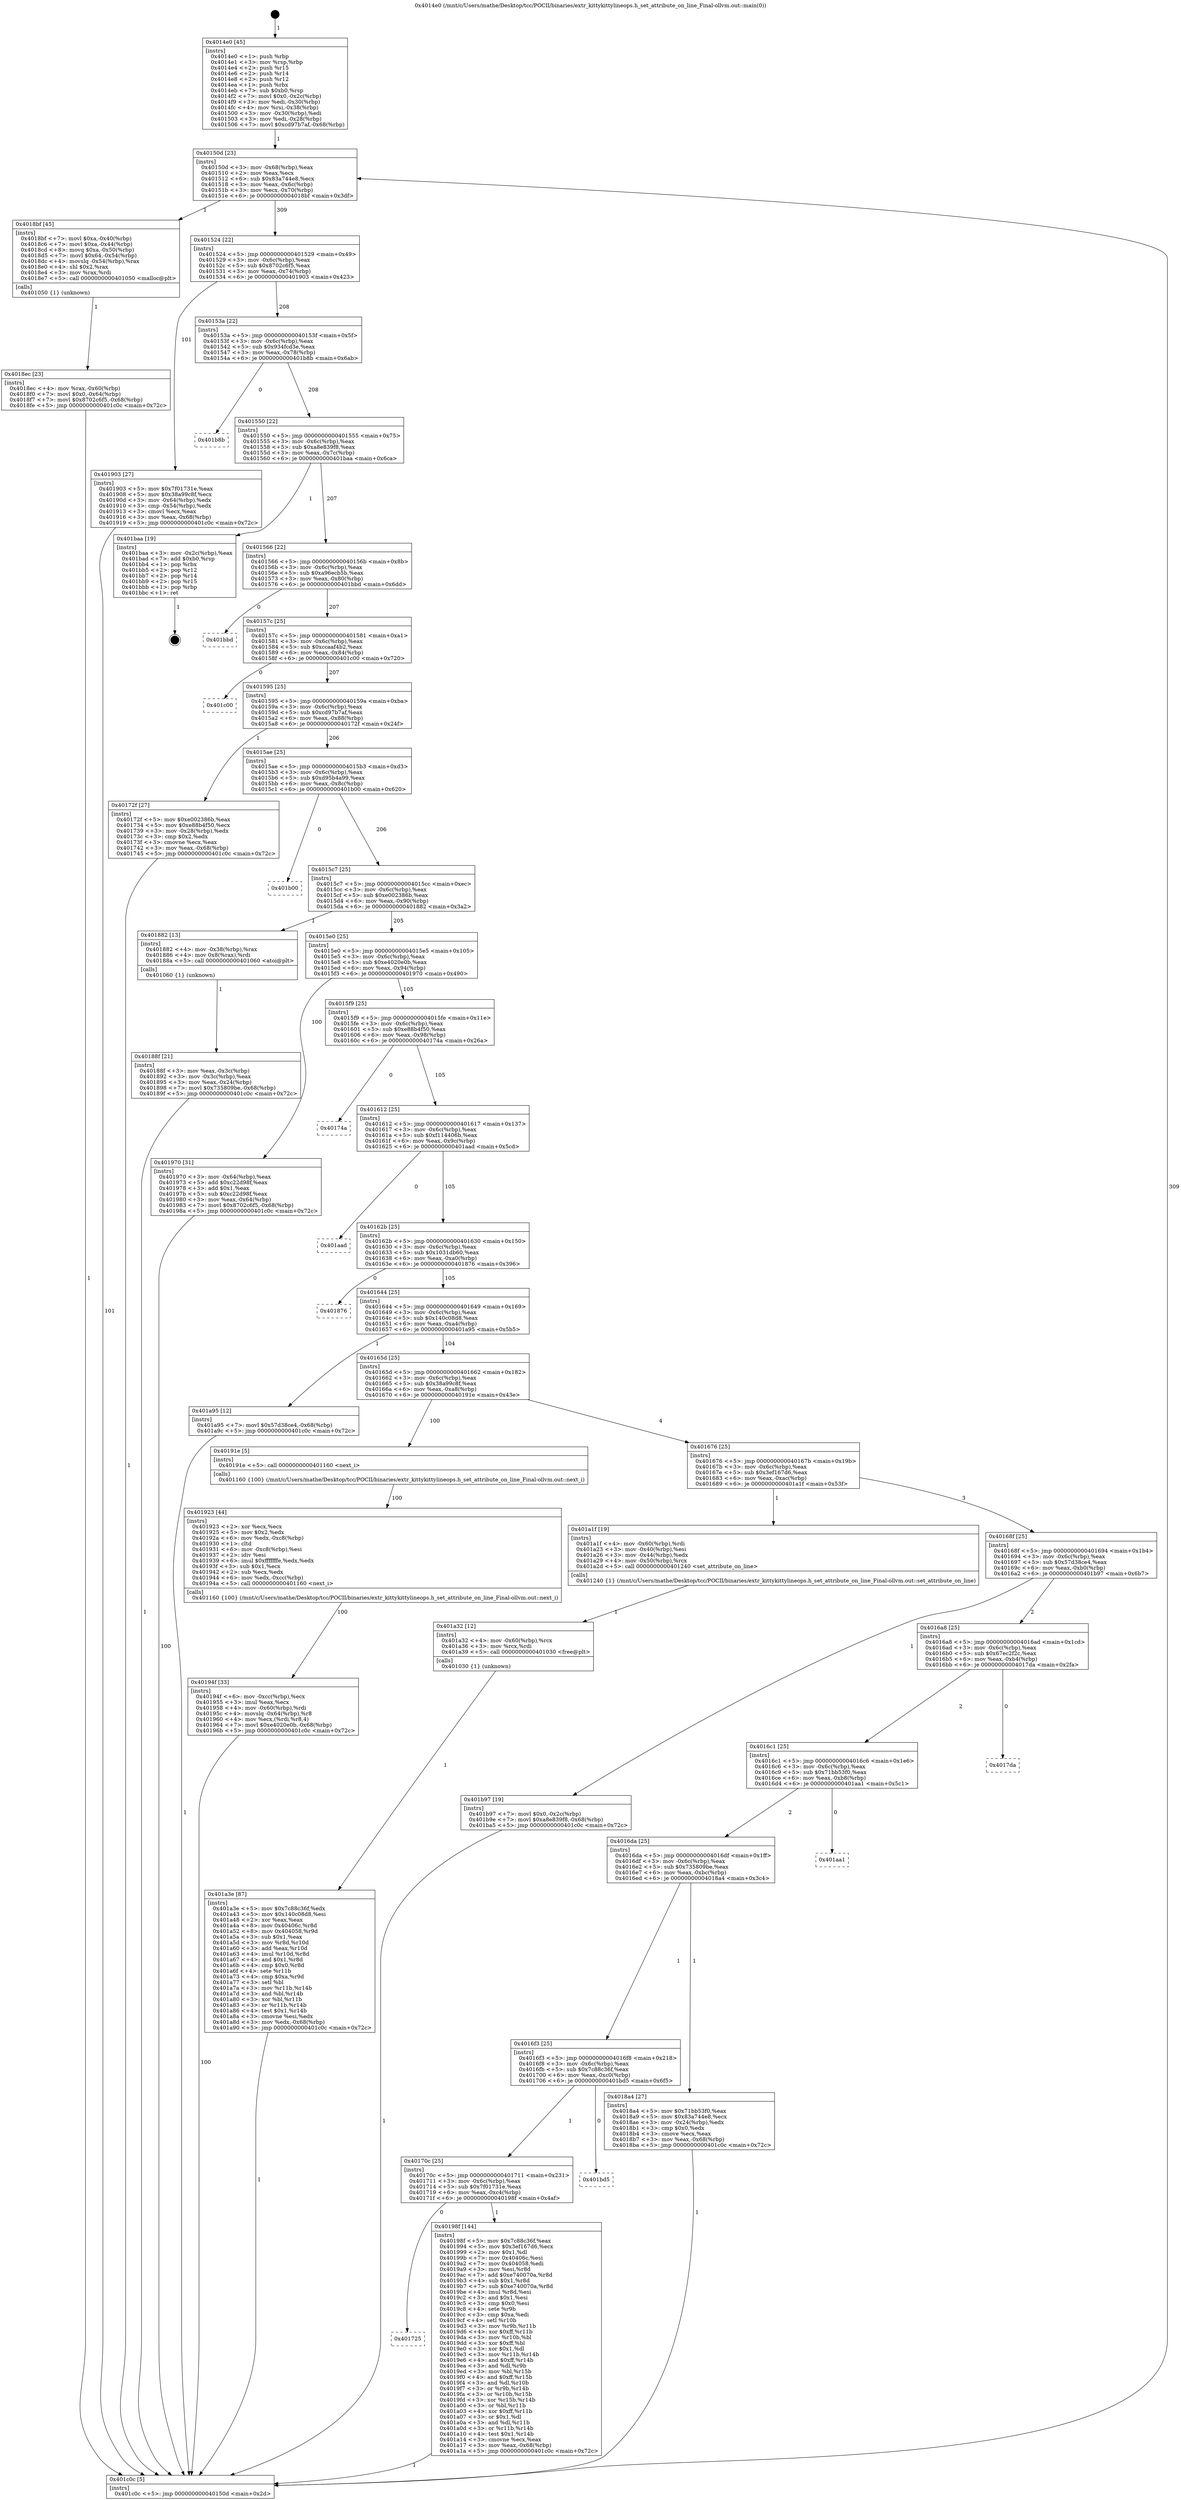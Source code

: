 digraph "0x4014e0" {
  label = "0x4014e0 (/mnt/c/Users/mathe/Desktop/tcc/POCII/binaries/extr_kittykittylineops.h_set_attribute_on_line_Final-ollvm.out::main(0))"
  labelloc = "t"
  node[shape=record]

  Entry [label="",width=0.3,height=0.3,shape=circle,fillcolor=black,style=filled]
  "0x40150d" [label="{
     0x40150d [23]\l
     | [instrs]\l
     &nbsp;&nbsp;0x40150d \<+3\>: mov -0x68(%rbp),%eax\l
     &nbsp;&nbsp;0x401510 \<+2\>: mov %eax,%ecx\l
     &nbsp;&nbsp;0x401512 \<+6\>: sub $0x83a744e8,%ecx\l
     &nbsp;&nbsp;0x401518 \<+3\>: mov %eax,-0x6c(%rbp)\l
     &nbsp;&nbsp;0x40151b \<+3\>: mov %ecx,-0x70(%rbp)\l
     &nbsp;&nbsp;0x40151e \<+6\>: je 00000000004018bf \<main+0x3df\>\l
  }"]
  "0x4018bf" [label="{
     0x4018bf [45]\l
     | [instrs]\l
     &nbsp;&nbsp;0x4018bf \<+7\>: movl $0xa,-0x40(%rbp)\l
     &nbsp;&nbsp;0x4018c6 \<+7\>: movl $0xa,-0x44(%rbp)\l
     &nbsp;&nbsp;0x4018cd \<+8\>: movq $0xa,-0x50(%rbp)\l
     &nbsp;&nbsp;0x4018d5 \<+7\>: movl $0x64,-0x54(%rbp)\l
     &nbsp;&nbsp;0x4018dc \<+4\>: movslq -0x54(%rbp),%rax\l
     &nbsp;&nbsp;0x4018e0 \<+4\>: shl $0x2,%rax\l
     &nbsp;&nbsp;0x4018e4 \<+3\>: mov %rax,%rdi\l
     &nbsp;&nbsp;0x4018e7 \<+5\>: call 0000000000401050 \<malloc@plt\>\l
     | [calls]\l
     &nbsp;&nbsp;0x401050 \{1\} (unknown)\l
  }"]
  "0x401524" [label="{
     0x401524 [22]\l
     | [instrs]\l
     &nbsp;&nbsp;0x401524 \<+5\>: jmp 0000000000401529 \<main+0x49\>\l
     &nbsp;&nbsp;0x401529 \<+3\>: mov -0x6c(%rbp),%eax\l
     &nbsp;&nbsp;0x40152c \<+5\>: sub $0x8702c6f5,%eax\l
     &nbsp;&nbsp;0x401531 \<+3\>: mov %eax,-0x74(%rbp)\l
     &nbsp;&nbsp;0x401534 \<+6\>: je 0000000000401903 \<main+0x423\>\l
  }"]
  Exit [label="",width=0.3,height=0.3,shape=circle,fillcolor=black,style=filled,peripheries=2]
  "0x401903" [label="{
     0x401903 [27]\l
     | [instrs]\l
     &nbsp;&nbsp;0x401903 \<+5\>: mov $0x7f01731e,%eax\l
     &nbsp;&nbsp;0x401908 \<+5\>: mov $0x38a99c8f,%ecx\l
     &nbsp;&nbsp;0x40190d \<+3\>: mov -0x64(%rbp),%edx\l
     &nbsp;&nbsp;0x401910 \<+3\>: cmp -0x54(%rbp),%edx\l
     &nbsp;&nbsp;0x401913 \<+3\>: cmovl %ecx,%eax\l
     &nbsp;&nbsp;0x401916 \<+3\>: mov %eax,-0x68(%rbp)\l
     &nbsp;&nbsp;0x401919 \<+5\>: jmp 0000000000401c0c \<main+0x72c\>\l
  }"]
  "0x40153a" [label="{
     0x40153a [22]\l
     | [instrs]\l
     &nbsp;&nbsp;0x40153a \<+5\>: jmp 000000000040153f \<main+0x5f\>\l
     &nbsp;&nbsp;0x40153f \<+3\>: mov -0x6c(%rbp),%eax\l
     &nbsp;&nbsp;0x401542 \<+5\>: sub $0x934fcd3e,%eax\l
     &nbsp;&nbsp;0x401547 \<+3\>: mov %eax,-0x78(%rbp)\l
     &nbsp;&nbsp;0x40154a \<+6\>: je 0000000000401b8b \<main+0x6ab\>\l
  }"]
  "0x401a3e" [label="{
     0x401a3e [87]\l
     | [instrs]\l
     &nbsp;&nbsp;0x401a3e \<+5\>: mov $0x7c88c36f,%edx\l
     &nbsp;&nbsp;0x401a43 \<+5\>: mov $0x140c08d8,%esi\l
     &nbsp;&nbsp;0x401a48 \<+2\>: xor %eax,%eax\l
     &nbsp;&nbsp;0x401a4a \<+8\>: mov 0x40406c,%r8d\l
     &nbsp;&nbsp;0x401a52 \<+8\>: mov 0x404058,%r9d\l
     &nbsp;&nbsp;0x401a5a \<+3\>: sub $0x1,%eax\l
     &nbsp;&nbsp;0x401a5d \<+3\>: mov %r8d,%r10d\l
     &nbsp;&nbsp;0x401a60 \<+3\>: add %eax,%r10d\l
     &nbsp;&nbsp;0x401a63 \<+4\>: imul %r10d,%r8d\l
     &nbsp;&nbsp;0x401a67 \<+4\>: and $0x1,%r8d\l
     &nbsp;&nbsp;0x401a6b \<+4\>: cmp $0x0,%r8d\l
     &nbsp;&nbsp;0x401a6f \<+4\>: sete %r11b\l
     &nbsp;&nbsp;0x401a73 \<+4\>: cmp $0xa,%r9d\l
     &nbsp;&nbsp;0x401a77 \<+3\>: setl %bl\l
     &nbsp;&nbsp;0x401a7a \<+3\>: mov %r11b,%r14b\l
     &nbsp;&nbsp;0x401a7d \<+3\>: and %bl,%r14b\l
     &nbsp;&nbsp;0x401a80 \<+3\>: xor %bl,%r11b\l
     &nbsp;&nbsp;0x401a83 \<+3\>: or %r11b,%r14b\l
     &nbsp;&nbsp;0x401a86 \<+4\>: test $0x1,%r14b\l
     &nbsp;&nbsp;0x401a8a \<+3\>: cmovne %esi,%edx\l
     &nbsp;&nbsp;0x401a8d \<+3\>: mov %edx,-0x68(%rbp)\l
     &nbsp;&nbsp;0x401a90 \<+5\>: jmp 0000000000401c0c \<main+0x72c\>\l
  }"]
  "0x401b8b" [label="{
     0x401b8b\l
  }", style=dashed]
  "0x401550" [label="{
     0x401550 [22]\l
     | [instrs]\l
     &nbsp;&nbsp;0x401550 \<+5\>: jmp 0000000000401555 \<main+0x75\>\l
     &nbsp;&nbsp;0x401555 \<+3\>: mov -0x6c(%rbp),%eax\l
     &nbsp;&nbsp;0x401558 \<+5\>: sub $0xa8e839f8,%eax\l
     &nbsp;&nbsp;0x40155d \<+3\>: mov %eax,-0x7c(%rbp)\l
     &nbsp;&nbsp;0x401560 \<+6\>: je 0000000000401baa \<main+0x6ca\>\l
  }"]
  "0x401a32" [label="{
     0x401a32 [12]\l
     | [instrs]\l
     &nbsp;&nbsp;0x401a32 \<+4\>: mov -0x60(%rbp),%rcx\l
     &nbsp;&nbsp;0x401a36 \<+3\>: mov %rcx,%rdi\l
     &nbsp;&nbsp;0x401a39 \<+5\>: call 0000000000401030 \<free@plt\>\l
     | [calls]\l
     &nbsp;&nbsp;0x401030 \{1\} (unknown)\l
  }"]
  "0x401baa" [label="{
     0x401baa [19]\l
     | [instrs]\l
     &nbsp;&nbsp;0x401baa \<+3\>: mov -0x2c(%rbp),%eax\l
     &nbsp;&nbsp;0x401bad \<+7\>: add $0xb0,%rsp\l
     &nbsp;&nbsp;0x401bb4 \<+1\>: pop %rbx\l
     &nbsp;&nbsp;0x401bb5 \<+2\>: pop %r12\l
     &nbsp;&nbsp;0x401bb7 \<+2\>: pop %r14\l
     &nbsp;&nbsp;0x401bb9 \<+2\>: pop %r15\l
     &nbsp;&nbsp;0x401bbb \<+1\>: pop %rbp\l
     &nbsp;&nbsp;0x401bbc \<+1\>: ret\l
  }"]
  "0x401566" [label="{
     0x401566 [22]\l
     | [instrs]\l
     &nbsp;&nbsp;0x401566 \<+5\>: jmp 000000000040156b \<main+0x8b\>\l
     &nbsp;&nbsp;0x40156b \<+3\>: mov -0x6c(%rbp),%eax\l
     &nbsp;&nbsp;0x40156e \<+5\>: sub $0xa96ecb5b,%eax\l
     &nbsp;&nbsp;0x401573 \<+3\>: mov %eax,-0x80(%rbp)\l
     &nbsp;&nbsp;0x401576 \<+6\>: je 0000000000401bbd \<main+0x6dd\>\l
  }"]
  "0x401725" [label="{
     0x401725\l
  }", style=dashed]
  "0x401bbd" [label="{
     0x401bbd\l
  }", style=dashed]
  "0x40157c" [label="{
     0x40157c [25]\l
     | [instrs]\l
     &nbsp;&nbsp;0x40157c \<+5\>: jmp 0000000000401581 \<main+0xa1\>\l
     &nbsp;&nbsp;0x401581 \<+3\>: mov -0x6c(%rbp),%eax\l
     &nbsp;&nbsp;0x401584 \<+5\>: sub $0xccaaf4b2,%eax\l
     &nbsp;&nbsp;0x401589 \<+6\>: mov %eax,-0x84(%rbp)\l
     &nbsp;&nbsp;0x40158f \<+6\>: je 0000000000401c00 \<main+0x720\>\l
  }"]
  "0x40198f" [label="{
     0x40198f [144]\l
     | [instrs]\l
     &nbsp;&nbsp;0x40198f \<+5\>: mov $0x7c88c36f,%eax\l
     &nbsp;&nbsp;0x401994 \<+5\>: mov $0x3ef167d6,%ecx\l
     &nbsp;&nbsp;0x401999 \<+2\>: mov $0x1,%dl\l
     &nbsp;&nbsp;0x40199b \<+7\>: mov 0x40406c,%esi\l
     &nbsp;&nbsp;0x4019a2 \<+7\>: mov 0x404058,%edi\l
     &nbsp;&nbsp;0x4019a9 \<+3\>: mov %esi,%r8d\l
     &nbsp;&nbsp;0x4019ac \<+7\>: add $0xe740070a,%r8d\l
     &nbsp;&nbsp;0x4019b3 \<+4\>: sub $0x1,%r8d\l
     &nbsp;&nbsp;0x4019b7 \<+7\>: sub $0xe740070a,%r8d\l
     &nbsp;&nbsp;0x4019be \<+4\>: imul %r8d,%esi\l
     &nbsp;&nbsp;0x4019c2 \<+3\>: and $0x1,%esi\l
     &nbsp;&nbsp;0x4019c5 \<+3\>: cmp $0x0,%esi\l
     &nbsp;&nbsp;0x4019c8 \<+4\>: sete %r9b\l
     &nbsp;&nbsp;0x4019cc \<+3\>: cmp $0xa,%edi\l
     &nbsp;&nbsp;0x4019cf \<+4\>: setl %r10b\l
     &nbsp;&nbsp;0x4019d3 \<+3\>: mov %r9b,%r11b\l
     &nbsp;&nbsp;0x4019d6 \<+4\>: xor $0xff,%r11b\l
     &nbsp;&nbsp;0x4019da \<+3\>: mov %r10b,%bl\l
     &nbsp;&nbsp;0x4019dd \<+3\>: xor $0xff,%bl\l
     &nbsp;&nbsp;0x4019e0 \<+3\>: xor $0x1,%dl\l
     &nbsp;&nbsp;0x4019e3 \<+3\>: mov %r11b,%r14b\l
     &nbsp;&nbsp;0x4019e6 \<+4\>: and $0xff,%r14b\l
     &nbsp;&nbsp;0x4019ea \<+3\>: and %dl,%r9b\l
     &nbsp;&nbsp;0x4019ed \<+3\>: mov %bl,%r15b\l
     &nbsp;&nbsp;0x4019f0 \<+4\>: and $0xff,%r15b\l
     &nbsp;&nbsp;0x4019f4 \<+3\>: and %dl,%r10b\l
     &nbsp;&nbsp;0x4019f7 \<+3\>: or %r9b,%r14b\l
     &nbsp;&nbsp;0x4019fa \<+3\>: or %r10b,%r15b\l
     &nbsp;&nbsp;0x4019fd \<+3\>: xor %r15b,%r14b\l
     &nbsp;&nbsp;0x401a00 \<+3\>: or %bl,%r11b\l
     &nbsp;&nbsp;0x401a03 \<+4\>: xor $0xff,%r11b\l
     &nbsp;&nbsp;0x401a07 \<+3\>: or $0x1,%dl\l
     &nbsp;&nbsp;0x401a0a \<+3\>: and %dl,%r11b\l
     &nbsp;&nbsp;0x401a0d \<+3\>: or %r11b,%r14b\l
     &nbsp;&nbsp;0x401a10 \<+4\>: test $0x1,%r14b\l
     &nbsp;&nbsp;0x401a14 \<+3\>: cmovne %ecx,%eax\l
     &nbsp;&nbsp;0x401a17 \<+3\>: mov %eax,-0x68(%rbp)\l
     &nbsp;&nbsp;0x401a1a \<+5\>: jmp 0000000000401c0c \<main+0x72c\>\l
  }"]
  "0x401c00" [label="{
     0x401c00\l
  }", style=dashed]
  "0x401595" [label="{
     0x401595 [25]\l
     | [instrs]\l
     &nbsp;&nbsp;0x401595 \<+5\>: jmp 000000000040159a \<main+0xba\>\l
     &nbsp;&nbsp;0x40159a \<+3\>: mov -0x6c(%rbp),%eax\l
     &nbsp;&nbsp;0x40159d \<+5\>: sub $0xcd97b7af,%eax\l
     &nbsp;&nbsp;0x4015a2 \<+6\>: mov %eax,-0x88(%rbp)\l
     &nbsp;&nbsp;0x4015a8 \<+6\>: je 000000000040172f \<main+0x24f\>\l
  }"]
  "0x40170c" [label="{
     0x40170c [25]\l
     | [instrs]\l
     &nbsp;&nbsp;0x40170c \<+5\>: jmp 0000000000401711 \<main+0x231\>\l
     &nbsp;&nbsp;0x401711 \<+3\>: mov -0x6c(%rbp),%eax\l
     &nbsp;&nbsp;0x401714 \<+5\>: sub $0x7f01731e,%eax\l
     &nbsp;&nbsp;0x401719 \<+6\>: mov %eax,-0xc4(%rbp)\l
     &nbsp;&nbsp;0x40171f \<+6\>: je 000000000040198f \<main+0x4af\>\l
  }"]
  "0x40172f" [label="{
     0x40172f [27]\l
     | [instrs]\l
     &nbsp;&nbsp;0x40172f \<+5\>: mov $0xe002386b,%eax\l
     &nbsp;&nbsp;0x401734 \<+5\>: mov $0xe88b4f50,%ecx\l
     &nbsp;&nbsp;0x401739 \<+3\>: mov -0x28(%rbp),%edx\l
     &nbsp;&nbsp;0x40173c \<+3\>: cmp $0x2,%edx\l
     &nbsp;&nbsp;0x40173f \<+3\>: cmovne %ecx,%eax\l
     &nbsp;&nbsp;0x401742 \<+3\>: mov %eax,-0x68(%rbp)\l
     &nbsp;&nbsp;0x401745 \<+5\>: jmp 0000000000401c0c \<main+0x72c\>\l
  }"]
  "0x4015ae" [label="{
     0x4015ae [25]\l
     | [instrs]\l
     &nbsp;&nbsp;0x4015ae \<+5\>: jmp 00000000004015b3 \<main+0xd3\>\l
     &nbsp;&nbsp;0x4015b3 \<+3\>: mov -0x6c(%rbp),%eax\l
     &nbsp;&nbsp;0x4015b6 \<+5\>: sub $0xd95b4a99,%eax\l
     &nbsp;&nbsp;0x4015bb \<+6\>: mov %eax,-0x8c(%rbp)\l
     &nbsp;&nbsp;0x4015c1 \<+6\>: je 0000000000401b00 \<main+0x620\>\l
  }"]
  "0x401c0c" [label="{
     0x401c0c [5]\l
     | [instrs]\l
     &nbsp;&nbsp;0x401c0c \<+5\>: jmp 000000000040150d \<main+0x2d\>\l
  }"]
  "0x4014e0" [label="{
     0x4014e0 [45]\l
     | [instrs]\l
     &nbsp;&nbsp;0x4014e0 \<+1\>: push %rbp\l
     &nbsp;&nbsp;0x4014e1 \<+3\>: mov %rsp,%rbp\l
     &nbsp;&nbsp;0x4014e4 \<+2\>: push %r15\l
     &nbsp;&nbsp;0x4014e6 \<+2\>: push %r14\l
     &nbsp;&nbsp;0x4014e8 \<+2\>: push %r12\l
     &nbsp;&nbsp;0x4014ea \<+1\>: push %rbx\l
     &nbsp;&nbsp;0x4014eb \<+7\>: sub $0xb0,%rsp\l
     &nbsp;&nbsp;0x4014f2 \<+7\>: movl $0x0,-0x2c(%rbp)\l
     &nbsp;&nbsp;0x4014f9 \<+3\>: mov %edi,-0x30(%rbp)\l
     &nbsp;&nbsp;0x4014fc \<+4\>: mov %rsi,-0x38(%rbp)\l
     &nbsp;&nbsp;0x401500 \<+3\>: mov -0x30(%rbp),%edi\l
     &nbsp;&nbsp;0x401503 \<+3\>: mov %edi,-0x28(%rbp)\l
     &nbsp;&nbsp;0x401506 \<+7\>: movl $0xcd97b7af,-0x68(%rbp)\l
  }"]
  "0x401bd5" [label="{
     0x401bd5\l
  }", style=dashed]
  "0x401b00" [label="{
     0x401b00\l
  }", style=dashed]
  "0x4015c7" [label="{
     0x4015c7 [25]\l
     | [instrs]\l
     &nbsp;&nbsp;0x4015c7 \<+5\>: jmp 00000000004015cc \<main+0xec\>\l
     &nbsp;&nbsp;0x4015cc \<+3\>: mov -0x6c(%rbp),%eax\l
     &nbsp;&nbsp;0x4015cf \<+5\>: sub $0xe002386b,%eax\l
     &nbsp;&nbsp;0x4015d4 \<+6\>: mov %eax,-0x90(%rbp)\l
     &nbsp;&nbsp;0x4015da \<+6\>: je 0000000000401882 \<main+0x3a2\>\l
  }"]
  "0x40194f" [label="{
     0x40194f [33]\l
     | [instrs]\l
     &nbsp;&nbsp;0x40194f \<+6\>: mov -0xcc(%rbp),%ecx\l
     &nbsp;&nbsp;0x401955 \<+3\>: imul %eax,%ecx\l
     &nbsp;&nbsp;0x401958 \<+4\>: mov -0x60(%rbp),%rdi\l
     &nbsp;&nbsp;0x40195c \<+4\>: movslq -0x64(%rbp),%r8\l
     &nbsp;&nbsp;0x401960 \<+4\>: mov %ecx,(%rdi,%r8,4)\l
     &nbsp;&nbsp;0x401964 \<+7\>: movl $0xe4020e0b,-0x68(%rbp)\l
     &nbsp;&nbsp;0x40196b \<+5\>: jmp 0000000000401c0c \<main+0x72c\>\l
  }"]
  "0x401882" [label="{
     0x401882 [13]\l
     | [instrs]\l
     &nbsp;&nbsp;0x401882 \<+4\>: mov -0x38(%rbp),%rax\l
     &nbsp;&nbsp;0x401886 \<+4\>: mov 0x8(%rax),%rdi\l
     &nbsp;&nbsp;0x40188a \<+5\>: call 0000000000401060 \<atoi@plt\>\l
     | [calls]\l
     &nbsp;&nbsp;0x401060 \{1\} (unknown)\l
  }"]
  "0x4015e0" [label="{
     0x4015e0 [25]\l
     | [instrs]\l
     &nbsp;&nbsp;0x4015e0 \<+5\>: jmp 00000000004015e5 \<main+0x105\>\l
     &nbsp;&nbsp;0x4015e5 \<+3\>: mov -0x6c(%rbp),%eax\l
     &nbsp;&nbsp;0x4015e8 \<+5\>: sub $0xe4020e0b,%eax\l
     &nbsp;&nbsp;0x4015ed \<+6\>: mov %eax,-0x94(%rbp)\l
     &nbsp;&nbsp;0x4015f3 \<+6\>: je 0000000000401970 \<main+0x490\>\l
  }"]
  "0x40188f" [label="{
     0x40188f [21]\l
     | [instrs]\l
     &nbsp;&nbsp;0x40188f \<+3\>: mov %eax,-0x3c(%rbp)\l
     &nbsp;&nbsp;0x401892 \<+3\>: mov -0x3c(%rbp),%eax\l
     &nbsp;&nbsp;0x401895 \<+3\>: mov %eax,-0x24(%rbp)\l
     &nbsp;&nbsp;0x401898 \<+7\>: movl $0x735809be,-0x68(%rbp)\l
     &nbsp;&nbsp;0x40189f \<+5\>: jmp 0000000000401c0c \<main+0x72c\>\l
  }"]
  "0x401923" [label="{
     0x401923 [44]\l
     | [instrs]\l
     &nbsp;&nbsp;0x401923 \<+2\>: xor %ecx,%ecx\l
     &nbsp;&nbsp;0x401925 \<+5\>: mov $0x2,%edx\l
     &nbsp;&nbsp;0x40192a \<+6\>: mov %edx,-0xc8(%rbp)\l
     &nbsp;&nbsp;0x401930 \<+1\>: cltd\l
     &nbsp;&nbsp;0x401931 \<+6\>: mov -0xc8(%rbp),%esi\l
     &nbsp;&nbsp;0x401937 \<+2\>: idiv %esi\l
     &nbsp;&nbsp;0x401939 \<+6\>: imul $0xfffffffe,%edx,%edx\l
     &nbsp;&nbsp;0x40193f \<+3\>: sub $0x1,%ecx\l
     &nbsp;&nbsp;0x401942 \<+2\>: sub %ecx,%edx\l
     &nbsp;&nbsp;0x401944 \<+6\>: mov %edx,-0xcc(%rbp)\l
     &nbsp;&nbsp;0x40194a \<+5\>: call 0000000000401160 \<next_i\>\l
     | [calls]\l
     &nbsp;&nbsp;0x401160 \{100\} (/mnt/c/Users/mathe/Desktop/tcc/POCII/binaries/extr_kittykittylineops.h_set_attribute_on_line_Final-ollvm.out::next_i)\l
  }"]
  "0x401970" [label="{
     0x401970 [31]\l
     | [instrs]\l
     &nbsp;&nbsp;0x401970 \<+3\>: mov -0x64(%rbp),%eax\l
     &nbsp;&nbsp;0x401973 \<+5\>: add $0xc22d98f,%eax\l
     &nbsp;&nbsp;0x401978 \<+3\>: add $0x1,%eax\l
     &nbsp;&nbsp;0x40197b \<+5\>: sub $0xc22d98f,%eax\l
     &nbsp;&nbsp;0x401980 \<+3\>: mov %eax,-0x64(%rbp)\l
     &nbsp;&nbsp;0x401983 \<+7\>: movl $0x8702c6f5,-0x68(%rbp)\l
     &nbsp;&nbsp;0x40198a \<+5\>: jmp 0000000000401c0c \<main+0x72c\>\l
  }"]
  "0x4015f9" [label="{
     0x4015f9 [25]\l
     | [instrs]\l
     &nbsp;&nbsp;0x4015f9 \<+5\>: jmp 00000000004015fe \<main+0x11e\>\l
     &nbsp;&nbsp;0x4015fe \<+3\>: mov -0x6c(%rbp),%eax\l
     &nbsp;&nbsp;0x401601 \<+5\>: sub $0xe88b4f50,%eax\l
     &nbsp;&nbsp;0x401606 \<+6\>: mov %eax,-0x98(%rbp)\l
     &nbsp;&nbsp;0x40160c \<+6\>: je 000000000040174a \<main+0x26a\>\l
  }"]
  "0x4018ec" [label="{
     0x4018ec [23]\l
     | [instrs]\l
     &nbsp;&nbsp;0x4018ec \<+4\>: mov %rax,-0x60(%rbp)\l
     &nbsp;&nbsp;0x4018f0 \<+7\>: movl $0x0,-0x64(%rbp)\l
     &nbsp;&nbsp;0x4018f7 \<+7\>: movl $0x8702c6f5,-0x68(%rbp)\l
     &nbsp;&nbsp;0x4018fe \<+5\>: jmp 0000000000401c0c \<main+0x72c\>\l
  }"]
  "0x40174a" [label="{
     0x40174a\l
  }", style=dashed]
  "0x401612" [label="{
     0x401612 [25]\l
     | [instrs]\l
     &nbsp;&nbsp;0x401612 \<+5\>: jmp 0000000000401617 \<main+0x137\>\l
     &nbsp;&nbsp;0x401617 \<+3\>: mov -0x6c(%rbp),%eax\l
     &nbsp;&nbsp;0x40161a \<+5\>: sub $0xf114406b,%eax\l
     &nbsp;&nbsp;0x40161f \<+6\>: mov %eax,-0x9c(%rbp)\l
     &nbsp;&nbsp;0x401625 \<+6\>: je 0000000000401aad \<main+0x5cd\>\l
  }"]
  "0x4016f3" [label="{
     0x4016f3 [25]\l
     | [instrs]\l
     &nbsp;&nbsp;0x4016f3 \<+5\>: jmp 00000000004016f8 \<main+0x218\>\l
     &nbsp;&nbsp;0x4016f8 \<+3\>: mov -0x6c(%rbp),%eax\l
     &nbsp;&nbsp;0x4016fb \<+5\>: sub $0x7c88c36f,%eax\l
     &nbsp;&nbsp;0x401700 \<+6\>: mov %eax,-0xc0(%rbp)\l
     &nbsp;&nbsp;0x401706 \<+6\>: je 0000000000401bd5 \<main+0x6f5\>\l
  }"]
  "0x401aad" [label="{
     0x401aad\l
  }", style=dashed]
  "0x40162b" [label="{
     0x40162b [25]\l
     | [instrs]\l
     &nbsp;&nbsp;0x40162b \<+5\>: jmp 0000000000401630 \<main+0x150\>\l
     &nbsp;&nbsp;0x401630 \<+3\>: mov -0x6c(%rbp),%eax\l
     &nbsp;&nbsp;0x401633 \<+5\>: sub $0x1031db60,%eax\l
     &nbsp;&nbsp;0x401638 \<+6\>: mov %eax,-0xa0(%rbp)\l
     &nbsp;&nbsp;0x40163e \<+6\>: je 0000000000401876 \<main+0x396\>\l
  }"]
  "0x4018a4" [label="{
     0x4018a4 [27]\l
     | [instrs]\l
     &nbsp;&nbsp;0x4018a4 \<+5\>: mov $0x71bb53f0,%eax\l
     &nbsp;&nbsp;0x4018a9 \<+5\>: mov $0x83a744e8,%ecx\l
     &nbsp;&nbsp;0x4018ae \<+3\>: mov -0x24(%rbp),%edx\l
     &nbsp;&nbsp;0x4018b1 \<+3\>: cmp $0x0,%edx\l
     &nbsp;&nbsp;0x4018b4 \<+3\>: cmove %ecx,%eax\l
     &nbsp;&nbsp;0x4018b7 \<+3\>: mov %eax,-0x68(%rbp)\l
     &nbsp;&nbsp;0x4018ba \<+5\>: jmp 0000000000401c0c \<main+0x72c\>\l
  }"]
  "0x401876" [label="{
     0x401876\l
  }", style=dashed]
  "0x401644" [label="{
     0x401644 [25]\l
     | [instrs]\l
     &nbsp;&nbsp;0x401644 \<+5\>: jmp 0000000000401649 \<main+0x169\>\l
     &nbsp;&nbsp;0x401649 \<+3\>: mov -0x6c(%rbp),%eax\l
     &nbsp;&nbsp;0x40164c \<+5\>: sub $0x140c08d8,%eax\l
     &nbsp;&nbsp;0x401651 \<+6\>: mov %eax,-0xa4(%rbp)\l
     &nbsp;&nbsp;0x401657 \<+6\>: je 0000000000401a95 \<main+0x5b5\>\l
  }"]
  "0x4016da" [label="{
     0x4016da [25]\l
     | [instrs]\l
     &nbsp;&nbsp;0x4016da \<+5\>: jmp 00000000004016df \<main+0x1ff\>\l
     &nbsp;&nbsp;0x4016df \<+3\>: mov -0x6c(%rbp),%eax\l
     &nbsp;&nbsp;0x4016e2 \<+5\>: sub $0x735809be,%eax\l
     &nbsp;&nbsp;0x4016e7 \<+6\>: mov %eax,-0xbc(%rbp)\l
     &nbsp;&nbsp;0x4016ed \<+6\>: je 00000000004018a4 \<main+0x3c4\>\l
  }"]
  "0x401a95" [label="{
     0x401a95 [12]\l
     | [instrs]\l
     &nbsp;&nbsp;0x401a95 \<+7\>: movl $0x57d38ce4,-0x68(%rbp)\l
     &nbsp;&nbsp;0x401a9c \<+5\>: jmp 0000000000401c0c \<main+0x72c\>\l
  }"]
  "0x40165d" [label="{
     0x40165d [25]\l
     | [instrs]\l
     &nbsp;&nbsp;0x40165d \<+5\>: jmp 0000000000401662 \<main+0x182\>\l
     &nbsp;&nbsp;0x401662 \<+3\>: mov -0x6c(%rbp),%eax\l
     &nbsp;&nbsp;0x401665 \<+5\>: sub $0x38a99c8f,%eax\l
     &nbsp;&nbsp;0x40166a \<+6\>: mov %eax,-0xa8(%rbp)\l
     &nbsp;&nbsp;0x401670 \<+6\>: je 000000000040191e \<main+0x43e\>\l
  }"]
  "0x401aa1" [label="{
     0x401aa1\l
  }", style=dashed]
  "0x40191e" [label="{
     0x40191e [5]\l
     | [instrs]\l
     &nbsp;&nbsp;0x40191e \<+5\>: call 0000000000401160 \<next_i\>\l
     | [calls]\l
     &nbsp;&nbsp;0x401160 \{100\} (/mnt/c/Users/mathe/Desktop/tcc/POCII/binaries/extr_kittykittylineops.h_set_attribute_on_line_Final-ollvm.out::next_i)\l
  }"]
  "0x401676" [label="{
     0x401676 [25]\l
     | [instrs]\l
     &nbsp;&nbsp;0x401676 \<+5\>: jmp 000000000040167b \<main+0x19b\>\l
     &nbsp;&nbsp;0x40167b \<+3\>: mov -0x6c(%rbp),%eax\l
     &nbsp;&nbsp;0x40167e \<+5\>: sub $0x3ef167d6,%eax\l
     &nbsp;&nbsp;0x401683 \<+6\>: mov %eax,-0xac(%rbp)\l
     &nbsp;&nbsp;0x401689 \<+6\>: je 0000000000401a1f \<main+0x53f\>\l
  }"]
  "0x4016c1" [label="{
     0x4016c1 [25]\l
     | [instrs]\l
     &nbsp;&nbsp;0x4016c1 \<+5\>: jmp 00000000004016c6 \<main+0x1e6\>\l
     &nbsp;&nbsp;0x4016c6 \<+3\>: mov -0x6c(%rbp),%eax\l
     &nbsp;&nbsp;0x4016c9 \<+5\>: sub $0x71bb53f0,%eax\l
     &nbsp;&nbsp;0x4016ce \<+6\>: mov %eax,-0xb8(%rbp)\l
     &nbsp;&nbsp;0x4016d4 \<+6\>: je 0000000000401aa1 \<main+0x5c1\>\l
  }"]
  "0x401a1f" [label="{
     0x401a1f [19]\l
     | [instrs]\l
     &nbsp;&nbsp;0x401a1f \<+4\>: mov -0x60(%rbp),%rdi\l
     &nbsp;&nbsp;0x401a23 \<+3\>: mov -0x40(%rbp),%esi\l
     &nbsp;&nbsp;0x401a26 \<+3\>: mov -0x44(%rbp),%edx\l
     &nbsp;&nbsp;0x401a29 \<+4\>: mov -0x50(%rbp),%rcx\l
     &nbsp;&nbsp;0x401a2d \<+5\>: call 0000000000401240 \<set_attribute_on_line\>\l
     | [calls]\l
     &nbsp;&nbsp;0x401240 \{1\} (/mnt/c/Users/mathe/Desktop/tcc/POCII/binaries/extr_kittykittylineops.h_set_attribute_on_line_Final-ollvm.out::set_attribute_on_line)\l
  }"]
  "0x40168f" [label="{
     0x40168f [25]\l
     | [instrs]\l
     &nbsp;&nbsp;0x40168f \<+5\>: jmp 0000000000401694 \<main+0x1b4\>\l
     &nbsp;&nbsp;0x401694 \<+3\>: mov -0x6c(%rbp),%eax\l
     &nbsp;&nbsp;0x401697 \<+5\>: sub $0x57d38ce4,%eax\l
     &nbsp;&nbsp;0x40169c \<+6\>: mov %eax,-0xb0(%rbp)\l
     &nbsp;&nbsp;0x4016a2 \<+6\>: je 0000000000401b97 \<main+0x6b7\>\l
  }"]
  "0x4017da" [label="{
     0x4017da\l
  }", style=dashed]
  "0x401b97" [label="{
     0x401b97 [19]\l
     | [instrs]\l
     &nbsp;&nbsp;0x401b97 \<+7\>: movl $0x0,-0x2c(%rbp)\l
     &nbsp;&nbsp;0x401b9e \<+7\>: movl $0xa8e839f8,-0x68(%rbp)\l
     &nbsp;&nbsp;0x401ba5 \<+5\>: jmp 0000000000401c0c \<main+0x72c\>\l
  }"]
  "0x4016a8" [label="{
     0x4016a8 [25]\l
     | [instrs]\l
     &nbsp;&nbsp;0x4016a8 \<+5\>: jmp 00000000004016ad \<main+0x1cd\>\l
     &nbsp;&nbsp;0x4016ad \<+3\>: mov -0x6c(%rbp),%eax\l
     &nbsp;&nbsp;0x4016b0 \<+5\>: sub $0x67ec2f2c,%eax\l
     &nbsp;&nbsp;0x4016b5 \<+6\>: mov %eax,-0xb4(%rbp)\l
     &nbsp;&nbsp;0x4016bb \<+6\>: je 00000000004017da \<main+0x2fa\>\l
  }"]
  Entry -> "0x4014e0" [label=" 1"]
  "0x40150d" -> "0x4018bf" [label=" 1"]
  "0x40150d" -> "0x401524" [label=" 309"]
  "0x401baa" -> Exit [label=" 1"]
  "0x401524" -> "0x401903" [label=" 101"]
  "0x401524" -> "0x40153a" [label=" 208"]
  "0x401b97" -> "0x401c0c" [label=" 1"]
  "0x40153a" -> "0x401b8b" [label=" 0"]
  "0x40153a" -> "0x401550" [label=" 208"]
  "0x401a95" -> "0x401c0c" [label=" 1"]
  "0x401550" -> "0x401baa" [label=" 1"]
  "0x401550" -> "0x401566" [label=" 207"]
  "0x401a3e" -> "0x401c0c" [label=" 1"]
  "0x401566" -> "0x401bbd" [label=" 0"]
  "0x401566" -> "0x40157c" [label=" 207"]
  "0x401a32" -> "0x401a3e" [label=" 1"]
  "0x40157c" -> "0x401c00" [label=" 0"]
  "0x40157c" -> "0x401595" [label=" 207"]
  "0x401a1f" -> "0x401a32" [label=" 1"]
  "0x401595" -> "0x40172f" [label=" 1"]
  "0x401595" -> "0x4015ae" [label=" 206"]
  "0x40172f" -> "0x401c0c" [label=" 1"]
  "0x4014e0" -> "0x40150d" [label=" 1"]
  "0x401c0c" -> "0x40150d" [label=" 309"]
  "0x40170c" -> "0x401725" [label=" 0"]
  "0x4015ae" -> "0x401b00" [label=" 0"]
  "0x4015ae" -> "0x4015c7" [label=" 206"]
  "0x40170c" -> "0x40198f" [label=" 1"]
  "0x4015c7" -> "0x401882" [label=" 1"]
  "0x4015c7" -> "0x4015e0" [label=" 205"]
  "0x401882" -> "0x40188f" [label=" 1"]
  "0x40188f" -> "0x401c0c" [label=" 1"]
  "0x4016f3" -> "0x40170c" [label=" 1"]
  "0x4015e0" -> "0x401970" [label=" 100"]
  "0x4015e0" -> "0x4015f9" [label=" 105"]
  "0x4016f3" -> "0x401bd5" [label=" 0"]
  "0x4015f9" -> "0x40174a" [label=" 0"]
  "0x4015f9" -> "0x401612" [label=" 105"]
  "0x40198f" -> "0x401c0c" [label=" 1"]
  "0x401612" -> "0x401aad" [label=" 0"]
  "0x401612" -> "0x40162b" [label=" 105"]
  "0x401970" -> "0x401c0c" [label=" 100"]
  "0x40162b" -> "0x401876" [label=" 0"]
  "0x40162b" -> "0x401644" [label=" 105"]
  "0x40194f" -> "0x401c0c" [label=" 100"]
  "0x401644" -> "0x401a95" [label=" 1"]
  "0x401644" -> "0x40165d" [label=" 104"]
  "0x40191e" -> "0x401923" [label=" 100"]
  "0x40165d" -> "0x40191e" [label=" 100"]
  "0x40165d" -> "0x401676" [label=" 4"]
  "0x401903" -> "0x401c0c" [label=" 101"]
  "0x401676" -> "0x401a1f" [label=" 1"]
  "0x401676" -> "0x40168f" [label=" 3"]
  "0x4018bf" -> "0x4018ec" [label=" 1"]
  "0x40168f" -> "0x401b97" [label=" 1"]
  "0x40168f" -> "0x4016a8" [label=" 2"]
  "0x4018a4" -> "0x401c0c" [label=" 1"]
  "0x4016a8" -> "0x4017da" [label=" 0"]
  "0x4016a8" -> "0x4016c1" [label=" 2"]
  "0x4018ec" -> "0x401c0c" [label=" 1"]
  "0x4016c1" -> "0x401aa1" [label=" 0"]
  "0x4016c1" -> "0x4016da" [label=" 2"]
  "0x401923" -> "0x40194f" [label=" 100"]
  "0x4016da" -> "0x4018a4" [label=" 1"]
  "0x4016da" -> "0x4016f3" [label=" 1"]
}
